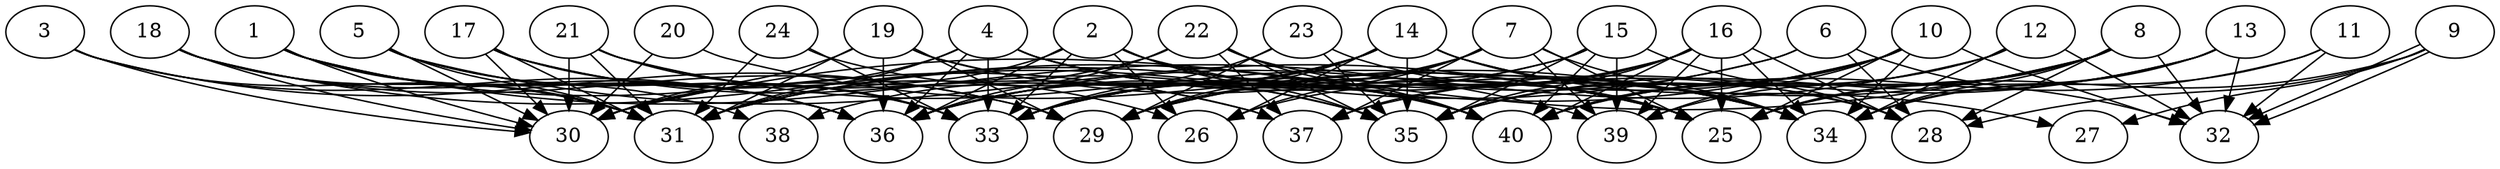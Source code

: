 // DAG automatically generated by daggen at Thu Oct  3 14:06:49 2019
// ./daggen --dot -n 40 --ccr 0.4 --fat 0.9 --regular 0.9 --density 0.5 --mindata 5242880 --maxdata 52428800 
digraph G {
  1 [size="80163840", alpha="0.09", expect_size="32065536"] 
  1 -> 30 [size ="32065536"]
  1 -> 31 [size ="32065536"]
  1 -> 36 [size ="32065536"]
  1 -> 37 [size ="32065536"]
  1 -> 38 [size ="32065536"]
  1 -> 39 [size ="32065536"]
  2 [size="118272000", alpha="0.08", expect_size="47308800"] 
  2 -> 26 [size ="47308800"]
  2 -> 28 [size ="47308800"]
  2 -> 31 [size ="47308800"]
  2 -> 33 [size ="47308800"]
  2 -> 35 [size ="47308800"]
  2 -> 36 [size ="47308800"]
  2 -> 40 [size ="47308800"]
  3 [size="68078080", alpha="0.07", expect_size="27231232"] 
  3 -> 29 [size ="27231232"]
  3 -> 30 [size ="27231232"]
  3 -> 31 [size ="27231232"]
  3 -> 36 [size ="27231232"]
  4 [size="48885760", alpha="0.18", expect_size="19554304"] 
  4 -> 25 [size ="19554304"]
  4 -> 30 [size ="19554304"]
  4 -> 31 [size ="19554304"]
  4 -> 33 [size ="19554304"]
  4 -> 34 [size ="19554304"]
  4 -> 36 [size ="19554304"]
  4 -> 40 [size ="19554304"]
  5 [size="122232320", alpha="0.04", expect_size="48892928"] 
  5 -> 25 [size ="48892928"]
  5 -> 30 [size ="48892928"]
  5 -> 31 [size ="48892928"]
  5 -> 33 [size ="48892928"]
  5 -> 36 [size ="48892928"]
  6 [size="119142400", alpha="0.06", expect_size="47656960"] 
  6 -> 28 [size ="47656960"]
  6 -> 31 [size ="47656960"]
  6 -> 32 [size ="47656960"]
  6 -> 33 [size ="47656960"]
  7 [size="29660160", alpha="0.14", expect_size="11864064"] 
  7 -> 25 [size ="11864064"]
  7 -> 26 [size ="11864064"]
  7 -> 29 [size ="11864064"]
  7 -> 34 [size ="11864064"]
  7 -> 36 [size ="11864064"]
  7 -> 37 [size ="11864064"]
  7 -> 39 [size ="11864064"]
  8 [size="123809280", alpha="0.05", expect_size="49523712"] 
  8 -> 25 [size ="49523712"]
  8 -> 28 [size ="49523712"]
  8 -> 29 [size ="49523712"]
  8 -> 30 [size ="49523712"]
  8 -> 32 [size ="49523712"]
  8 -> 34 [size ="49523712"]
  8 -> 39 [size ="49523712"]
  8 -> 40 [size ="49523712"]
  9 [size="104304640", alpha="0.03", expect_size="41721856"] 
  9 -> 25 [size ="41721856"]
  9 -> 27 [size ="41721856"]
  9 -> 28 [size ="41721856"]
  9 -> 32 [size ="41721856"]
  9 -> 32 [size ="41721856"]
  10 [size="82933760", alpha="0.05", expect_size="33173504"] 
  10 -> 25 [size ="33173504"]
  10 -> 29 [size ="33173504"]
  10 -> 31 [size ="33173504"]
  10 -> 32 [size ="33173504"]
  10 -> 34 [size ="33173504"]
  10 -> 35 [size ="33173504"]
  10 -> 39 [size ="33173504"]
  10 -> 40 [size ="33173504"]
  11 [size="38945280", alpha="0.08", expect_size="15578112"] 
  11 -> 32 [size ="15578112"]
  11 -> 34 [size ="15578112"]
  11 -> 40 [size ="15578112"]
  12 [size="91281920", alpha="0.08", expect_size="36512768"] 
  12 -> 32 [size ="36512768"]
  12 -> 34 [size ="36512768"]
  12 -> 35 [size ="36512768"]
  12 -> 36 [size ="36512768"]
  12 -> 40 [size ="36512768"]
  13 [size="22799360", alpha="0.00", expect_size="9119744"] 
  13 -> 25 [size ="9119744"]
  13 -> 32 [size ="9119744"]
  13 -> 34 [size ="9119744"]
  13 -> 35 [size ="9119744"]
  13 -> 37 [size ="9119744"]
  14 [size="63708160", alpha="0.02", expect_size="25483264"] 
  14 -> 26 [size ="25483264"]
  14 -> 27 [size ="25483264"]
  14 -> 28 [size ="25483264"]
  14 -> 29 [size ="25483264"]
  14 -> 33 [size ="25483264"]
  14 -> 34 [size ="25483264"]
  14 -> 35 [size ="25483264"]
  14 -> 36 [size ="25483264"]
  14 -> 38 [size ="25483264"]
  15 [size="50915840", alpha="0.16", expect_size="20366336"] 
  15 -> 28 [size ="20366336"]
  15 -> 33 [size ="20366336"]
  15 -> 35 [size ="20366336"]
  15 -> 36 [size ="20366336"]
  15 -> 39 [size ="20366336"]
  15 -> 40 [size ="20366336"]
  16 [size="75632640", alpha="0.08", expect_size="30253056"] 
  16 -> 25 [size ="30253056"]
  16 -> 26 [size ="30253056"]
  16 -> 28 [size ="30253056"]
  16 -> 33 [size ="30253056"]
  16 -> 34 [size ="30253056"]
  16 -> 35 [size ="30253056"]
  16 -> 37 [size ="30253056"]
  16 -> 39 [size ="30253056"]
  16 -> 40 [size ="30253056"]
  17 [size="111792640", alpha="0.13", expect_size="44717056"] 
  17 -> 26 [size ="44717056"]
  17 -> 30 [size ="44717056"]
  17 -> 31 [size ="44717056"]
  17 -> 33 [size ="44717056"]
  17 -> 35 [size ="44717056"]
  18 [size="76244480", alpha="0.19", expect_size="30497792"] 
  18 -> 29 [size ="30497792"]
  18 -> 30 [size ="30497792"]
  18 -> 31 [size ="30497792"]
  18 -> 36 [size ="30497792"]
  18 -> 40 [size ="30497792"]
  19 [size="103805440", alpha="0.11", expect_size="41522176"] 
  19 -> 29 [size ="41522176"]
  19 -> 30 [size ="41522176"]
  19 -> 31 [size ="41522176"]
  19 -> 34 [size ="41522176"]
  19 -> 36 [size ="41522176"]
  19 -> 40 [size ="41522176"]
  20 [size="124234240", alpha="0.10", expect_size="49693696"] 
  20 -> 30 [size ="49693696"]
  20 -> 34 [size ="49693696"]
  21 [size="34362880", alpha="0.01", expect_size="13745152"] 
  21 -> 25 [size ="13745152"]
  21 -> 30 [size ="13745152"]
  21 -> 31 [size ="13745152"]
  21 -> 33 [size ="13745152"]
  21 -> 37 [size ="13745152"]
  22 [size="79127040", alpha="0.10", expect_size="31650816"] 
  22 -> 30 [size ="31650816"]
  22 -> 34 [size ="31650816"]
  22 -> 35 [size ="31650816"]
  22 -> 36 [size ="31650816"]
  22 -> 37 [size ="31650816"]
  22 -> 40 [size ="31650816"]
  23 [size="124787200", alpha="0.08", expect_size="49914880"] 
  23 -> 25 [size ="49914880"]
  23 -> 29 [size ="49914880"]
  23 -> 33 [size ="49914880"]
  23 -> 35 [size ="49914880"]
  24 [size="126095360", alpha="0.12", expect_size="50438144"] 
  24 -> 31 [size ="50438144"]
  24 -> 33 [size ="50438144"]
  24 -> 35 [size ="50438144"]
  25 [size="19422720", alpha="0.15", expect_size="7769088"] 
  26 [size="114178560", alpha="0.15", expect_size="45671424"] 
  27 [size="45649920", alpha="0.18", expect_size="18259968"] 
  28 [size="119508480", alpha="0.01", expect_size="47803392"] 
  29 [size="116531200", alpha="0.18", expect_size="46612480"] 
  30 [size="62919680", alpha="0.07", expect_size="25167872"] 
  31 [size="124165120", alpha="0.01", expect_size="49666048"] 
  32 [size="13432320", alpha="0.08", expect_size="5372928"] 
  33 [size="71818240", alpha="0.17", expect_size="28727296"] 
  34 [size="118361600", alpha="0.14", expect_size="47344640"] 
  35 [size="70881280", alpha="0.18", expect_size="28352512"] 
  36 [size="38504960", alpha="0.12", expect_size="15401984"] 
  37 [size="127270400", alpha="0.03", expect_size="50908160"] 
  38 [size="117798400", alpha="0.05", expect_size="47119360"] 
  39 [size="120796160", alpha="0.02", expect_size="48318464"] 
  40 [size="109496320", alpha="0.18", expect_size="43798528"] 
}
